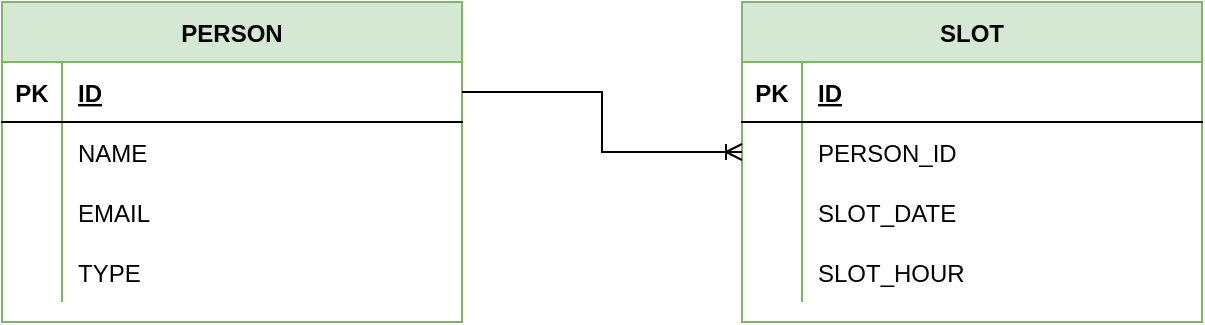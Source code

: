 <mxfile version="17.2.4" type="device"><diagram id="R2lEEEUBdFMjLlhIrx00" name="Page-1"><mxGraphModel dx="1102" dy="1965" grid="1" gridSize="10" guides="1" tooltips="1" connect="1" arrows="1" fold="1" page="1" pageScale="1" pageWidth="850" pageHeight="1100" math="0" shadow="0" extFonts="Permanent Marker^https://fonts.googleapis.com/css?family=Permanent+Marker"><root><mxCell id="0"/><mxCell id="1" parent="0"/><mxCell id="Oh4uRhboprsHYKnQxZQ1-1" value="SLOT" style="shape=table;startSize=30;container=1;collapsible=1;childLayout=tableLayout;fixedRows=1;rowLines=0;fontStyle=1;align=center;resizeLast=1;fontSize=12;strokeColor=#82b366;fillColor=#d5e8d4;" parent="1" vertex="1"><mxGeometry x="480" y="-780" width="230" height="160" as="geometry"/></mxCell><mxCell id="Oh4uRhboprsHYKnQxZQ1-2" value="" style="shape=tableRow;horizontal=0;startSize=0;swimlaneHead=0;swimlaneBody=0;fillColor=none;collapsible=0;dropTarget=0;points=[[0,0.5],[1,0.5]];portConstraint=eastwest;top=0;left=0;right=0;bottom=1;fontSize=12;strokeColor=default;" parent="Oh4uRhboprsHYKnQxZQ1-1" vertex="1"><mxGeometry y="30" width="230" height="30" as="geometry"/></mxCell><mxCell id="Oh4uRhboprsHYKnQxZQ1-3" value="PK" style="shape=partialRectangle;connectable=0;fillColor=none;top=0;left=0;bottom=0;right=0;fontStyle=1;overflow=hidden;fontSize=12;strokeColor=default;" parent="Oh4uRhboprsHYKnQxZQ1-2" vertex="1"><mxGeometry width="30" height="30" as="geometry"><mxRectangle width="30" height="30" as="alternateBounds"/></mxGeometry></mxCell><mxCell id="Oh4uRhboprsHYKnQxZQ1-4" value="ID" style="shape=partialRectangle;connectable=0;fillColor=none;top=0;left=0;bottom=0;right=0;align=left;spacingLeft=6;fontStyle=5;overflow=hidden;fontSize=12;strokeColor=default;" parent="Oh4uRhboprsHYKnQxZQ1-2" vertex="1"><mxGeometry x="30" width="200" height="30" as="geometry"><mxRectangle width="200" height="30" as="alternateBounds"/></mxGeometry></mxCell><mxCell id="Oh4uRhboprsHYKnQxZQ1-5" value="" style="shape=tableRow;horizontal=0;startSize=0;swimlaneHead=0;swimlaneBody=0;fillColor=none;collapsible=0;dropTarget=0;points=[[0,0.5],[1,0.5]];portConstraint=eastwest;top=0;left=0;right=0;bottom=0;fontSize=12;strokeColor=default;" parent="Oh4uRhboprsHYKnQxZQ1-1" vertex="1"><mxGeometry y="60" width="230" height="30" as="geometry"/></mxCell><mxCell id="Oh4uRhboprsHYKnQxZQ1-6" value="" style="shape=partialRectangle;connectable=0;fillColor=none;top=0;left=0;bottom=0;right=0;editable=1;overflow=hidden;fontSize=12;strokeColor=default;" parent="Oh4uRhboprsHYKnQxZQ1-5" vertex="1"><mxGeometry width="30" height="30" as="geometry"><mxRectangle width="30" height="30" as="alternateBounds"/></mxGeometry></mxCell><mxCell id="Oh4uRhboprsHYKnQxZQ1-7" value="PERSON_ID" style="shape=partialRectangle;connectable=0;fillColor=none;top=0;left=0;bottom=0;right=0;align=left;spacingLeft=6;overflow=hidden;fontSize=12;strokeColor=default;" parent="Oh4uRhboprsHYKnQxZQ1-5" vertex="1"><mxGeometry x="30" width="200" height="30" as="geometry"><mxRectangle width="200" height="30" as="alternateBounds"/></mxGeometry></mxCell><mxCell id="_TdIbrMvjl7CSTnY0jES-1" value="" style="shape=tableRow;horizontal=0;startSize=0;swimlaneHead=0;swimlaneBody=0;fillColor=none;collapsible=0;dropTarget=0;points=[[0,0.5],[1,0.5]];portConstraint=eastwest;top=0;left=0;right=0;bottom=0;fontSize=12;strokeColor=default;" parent="Oh4uRhboprsHYKnQxZQ1-1" vertex="1"><mxGeometry y="90" width="230" height="30" as="geometry"/></mxCell><mxCell id="_TdIbrMvjl7CSTnY0jES-2" value="" style="shape=partialRectangle;connectable=0;fillColor=none;top=0;left=0;bottom=0;right=0;editable=1;overflow=hidden;fontSize=12;strokeColor=default;" parent="_TdIbrMvjl7CSTnY0jES-1" vertex="1"><mxGeometry width="30" height="30" as="geometry"><mxRectangle width="30" height="30" as="alternateBounds"/></mxGeometry></mxCell><mxCell id="_TdIbrMvjl7CSTnY0jES-3" value="SLOT_DATE" style="shape=partialRectangle;connectable=0;fillColor=none;top=0;left=0;bottom=0;right=0;align=left;spacingLeft=6;overflow=hidden;fontSize=12;strokeColor=default;" parent="_TdIbrMvjl7CSTnY0jES-1" vertex="1"><mxGeometry x="30" width="200" height="30" as="geometry"><mxRectangle width="200" height="30" as="alternateBounds"/></mxGeometry></mxCell><mxCell id="dK5UqtNnyw3vgnh3V_-z-1" value="" style="shape=tableRow;horizontal=0;startSize=0;swimlaneHead=0;swimlaneBody=0;fillColor=none;collapsible=0;dropTarget=0;points=[[0,0.5],[1,0.5]];portConstraint=eastwest;top=0;left=0;right=0;bottom=0;fontSize=12;strokeColor=default;" vertex="1" parent="Oh4uRhboprsHYKnQxZQ1-1"><mxGeometry y="120" width="230" height="30" as="geometry"/></mxCell><mxCell id="dK5UqtNnyw3vgnh3V_-z-2" value="" style="shape=partialRectangle;connectable=0;fillColor=none;top=0;left=0;bottom=0;right=0;editable=1;overflow=hidden;fontSize=12;strokeColor=default;" vertex="1" parent="dK5UqtNnyw3vgnh3V_-z-1"><mxGeometry width="30" height="30" as="geometry"><mxRectangle width="30" height="30" as="alternateBounds"/></mxGeometry></mxCell><mxCell id="dK5UqtNnyw3vgnh3V_-z-3" value="SLOT_HOUR" style="shape=partialRectangle;connectable=0;fillColor=none;top=0;left=0;bottom=0;right=0;align=left;spacingLeft=6;overflow=hidden;fontSize=12;strokeColor=default;" vertex="1" parent="dK5UqtNnyw3vgnh3V_-z-1"><mxGeometry x="30" width="200" height="30" as="geometry"><mxRectangle width="200" height="30" as="alternateBounds"/></mxGeometry></mxCell><mxCell id="_TdIbrMvjl7CSTnY0jES-7" value="PERSON" style="shape=table;startSize=30;container=1;collapsible=1;childLayout=tableLayout;fixedRows=1;rowLines=0;fontStyle=1;align=center;resizeLast=1;fontSize=12;strokeColor=#82b366;fillColor=#d5e8d4;" parent="1" vertex="1"><mxGeometry x="110" y="-780" width="230" height="160" as="geometry"/></mxCell><mxCell id="_TdIbrMvjl7CSTnY0jES-8" value="" style="shape=tableRow;horizontal=0;startSize=0;swimlaneHead=0;swimlaneBody=0;fillColor=none;collapsible=0;dropTarget=0;points=[[0,0.5],[1,0.5]];portConstraint=eastwest;top=0;left=0;right=0;bottom=1;fontSize=12;strokeColor=default;" parent="_TdIbrMvjl7CSTnY0jES-7" vertex="1"><mxGeometry y="30" width="230" height="30" as="geometry"/></mxCell><mxCell id="_TdIbrMvjl7CSTnY0jES-9" value="PK" style="shape=partialRectangle;connectable=0;fillColor=none;top=0;left=0;bottom=0;right=0;fontStyle=1;overflow=hidden;fontSize=12;strokeColor=default;" parent="_TdIbrMvjl7CSTnY0jES-8" vertex="1"><mxGeometry width="30" height="30" as="geometry"><mxRectangle width="30" height="30" as="alternateBounds"/></mxGeometry></mxCell><mxCell id="_TdIbrMvjl7CSTnY0jES-10" value="ID" style="shape=partialRectangle;connectable=0;fillColor=none;top=0;left=0;bottom=0;right=0;align=left;spacingLeft=6;fontStyle=5;overflow=hidden;fontSize=12;strokeColor=default;" parent="_TdIbrMvjl7CSTnY0jES-8" vertex="1"><mxGeometry x="30" width="200" height="30" as="geometry"><mxRectangle width="200" height="30" as="alternateBounds"/></mxGeometry></mxCell><mxCell id="_TdIbrMvjl7CSTnY0jES-11" value="" style="shape=tableRow;horizontal=0;startSize=0;swimlaneHead=0;swimlaneBody=0;fillColor=none;collapsible=0;dropTarget=0;points=[[0,0.5],[1,0.5]];portConstraint=eastwest;top=0;left=0;right=0;bottom=0;fontSize=12;strokeColor=default;" parent="_TdIbrMvjl7CSTnY0jES-7" vertex="1"><mxGeometry y="60" width="230" height="30" as="geometry"/></mxCell><mxCell id="_TdIbrMvjl7CSTnY0jES-12" value="" style="shape=partialRectangle;connectable=0;fillColor=none;top=0;left=0;bottom=0;right=0;editable=1;overflow=hidden;fontSize=12;strokeColor=default;" parent="_TdIbrMvjl7CSTnY0jES-11" vertex="1"><mxGeometry width="30" height="30" as="geometry"><mxRectangle width="30" height="30" as="alternateBounds"/></mxGeometry></mxCell><mxCell id="_TdIbrMvjl7CSTnY0jES-13" value="NAME" style="shape=partialRectangle;connectable=0;fillColor=none;top=0;left=0;bottom=0;right=0;align=left;spacingLeft=6;overflow=hidden;fontSize=12;strokeColor=default;" parent="_TdIbrMvjl7CSTnY0jES-11" vertex="1"><mxGeometry x="30" width="200" height="30" as="geometry"><mxRectangle width="200" height="30" as="alternateBounds"/></mxGeometry></mxCell><mxCell id="_TdIbrMvjl7CSTnY0jES-14" value="" style="shape=tableRow;horizontal=0;startSize=0;swimlaneHead=0;swimlaneBody=0;fillColor=none;collapsible=0;dropTarget=0;points=[[0,0.5],[1,0.5]];portConstraint=eastwest;top=0;left=0;right=0;bottom=0;fontSize=12;strokeColor=default;" parent="_TdIbrMvjl7CSTnY0jES-7" vertex="1"><mxGeometry y="90" width="230" height="30" as="geometry"/></mxCell><mxCell id="_TdIbrMvjl7CSTnY0jES-15" value="" style="shape=partialRectangle;connectable=0;fillColor=none;top=0;left=0;bottom=0;right=0;editable=1;overflow=hidden;fontSize=12;strokeColor=default;" parent="_TdIbrMvjl7CSTnY0jES-14" vertex="1"><mxGeometry width="30" height="30" as="geometry"><mxRectangle width="30" height="30" as="alternateBounds"/></mxGeometry></mxCell><mxCell id="_TdIbrMvjl7CSTnY0jES-16" value="EMAIL" style="shape=partialRectangle;connectable=0;fillColor=none;top=0;left=0;bottom=0;right=0;align=left;spacingLeft=6;overflow=hidden;fontSize=12;strokeColor=default;" parent="_TdIbrMvjl7CSTnY0jES-14" vertex="1"><mxGeometry x="30" width="200" height="30" as="geometry"><mxRectangle width="200" height="30" as="alternateBounds"/></mxGeometry></mxCell><mxCell id="_TdIbrMvjl7CSTnY0jES-17" value="" style="shape=tableRow;horizontal=0;startSize=0;swimlaneHead=0;swimlaneBody=0;fillColor=none;collapsible=0;dropTarget=0;points=[[0,0.5],[1,0.5]];portConstraint=eastwest;top=0;left=0;right=0;bottom=0;fontSize=12;strokeColor=default;" parent="_TdIbrMvjl7CSTnY0jES-7" vertex="1"><mxGeometry y="120" width="230" height="30" as="geometry"/></mxCell><mxCell id="_TdIbrMvjl7CSTnY0jES-18" value="" style="shape=partialRectangle;connectable=0;fillColor=none;top=0;left=0;bottom=0;right=0;editable=1;overflow=hidden;fontSize=12;strokeColor=default;" parent="_TdIbrMvjl7CSTnY0jES-17" vertex="1"><mxGeometry width="30" height="30" as="geometry"><mxRectangle width="30" height="30" as="alternateBounds"/></mxGeometry></mxCell><mxCell id="_TdIbrMvjl7CSTnY0jES-19" value="TYPE" style="shape=partialRectangle;connectable=0;fillColor=none;top=0;left=0;bottom=0;right=0;align=left;spacingLeft=6;overflow=hidden;fontSize=12;strokeColor=default;" parent="_TdIbrMvjl7CSTnY0jES-17" vertex="1"><mxGeometry x="30" width="200" height="30" as="geometry"><mxRectangle width="200" height="30" as="alternateBounds"/></mxGeometry></mxCell><mxCell id="_TdIbrMvjl7CSTnY0jES-24" style="edgeStyle=orthogonalEdgeStyle;rounded=0;orthogonalLoop=1;jettySize=auto;html=1;endArrow=ERoneToMany;endFill=0;" parent="1" source="_TdIbrMvjl7CSTnY0jES-8" target="Oh4uRhboprsHYKnQxZQ1-5" edge="1"><mxGeometry relative="1" as="geometry"><mxPoint x="340" y="-685" as="targetPoint"/></mxGeometry></mxCell></root></mxGraphModel></diagram></mxfile>